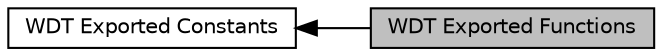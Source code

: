digraph "WDT Exported Functions"
{
  edge [fontname="Helvetica",fontsize="10",labelfontname="Helvetica",labelfontsize="10"];
  node [fontname="Helvetica",fontsize="10",shape=box];
  rankdir=LR;
  Node2 [label="WDT Exported Constants",height=0.2,width=0.4,color="black", fillcolor="white", style="filled",URL="$db/d12/group___n_a_n_o100___w_d_t___e_x_p_o_r_t_e_d___c_o_n_s_t_a_n_t_s.html",tooltip=" "];
  Node1 [label="WDT Exported Functions",height=0.2,width=0.4,color="black", fillcolor="grey75", style="filled", fontcolor="black",tooltip=" "];
  Node2->Node1 [shape=plaintext, dir="back", style="solid"];
}
